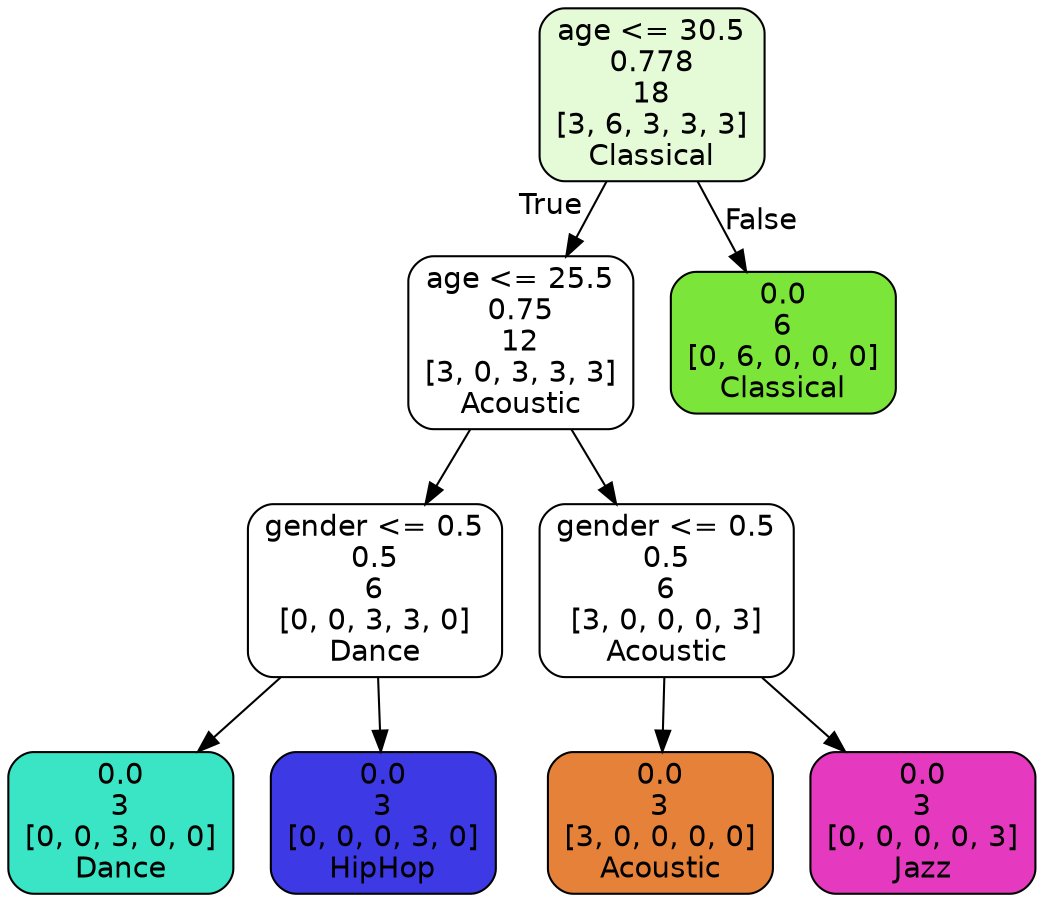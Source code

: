 digraph Tree {
node [shape=box, style="filled, rounded", color="black", fontname=helvetica] ;
edge [fontname=helvetica] ;
0 [label="age <= 30.5\n0.778\n18\n[3, 6, 3, 3, 3]\nClassical", fillcolor="#e5fad7"] ;
1 [label="age <= 25.5\n0.75\n12\n[3, 0, 3, 3, 3]\nAcoustic", fillcolor="#ffffff"] ;
0 -> 1 [labeldistance=2.5, labelangle=45, headlabel="True"] ;
2 [label="gender <= 0.5\n0.5\n6\n[0, 0, 3, 3, 0]\nDance", fillcolor="#ffffff"] ;
1 -> 2 ;
3 [label="0.0\n3\n[0, 0, 3, 0, 0]\nDance", fillcolor="#39e5c5"] ;
2 -> 3 ;
4 [label="0.0\n3\n[0, 0, 0, 3, 0]\nHipHop", fillcolor="#3c39e5"] ;
2 -> 4 ;
5 [label="gender <= 0.5\n0.5\n6\n[3, 0, 0, 0, 3]\nAcoustic", fillcolor="#ffffff"] ;
1 -> 5 ;
6 [label="0.0\n3\n[3, 0, 0, 0, 0]\nAcoustic", fillcolor="#e58139"] ;
5 -> 6 ;
7 [label="0.0\n3\n[0, 0, 0, 0, 3]\nJazz", fillcolor="#e539c0"] ;
5 -> 7 ;
8 [label="0.0\n6\n[0, 6, 0, 0, 0]\nClassical", fillcolor="#7be539"] ;
0 -> 8 [labeldistance=2.5, labelangle=-45, headlabel="False"] ;
}